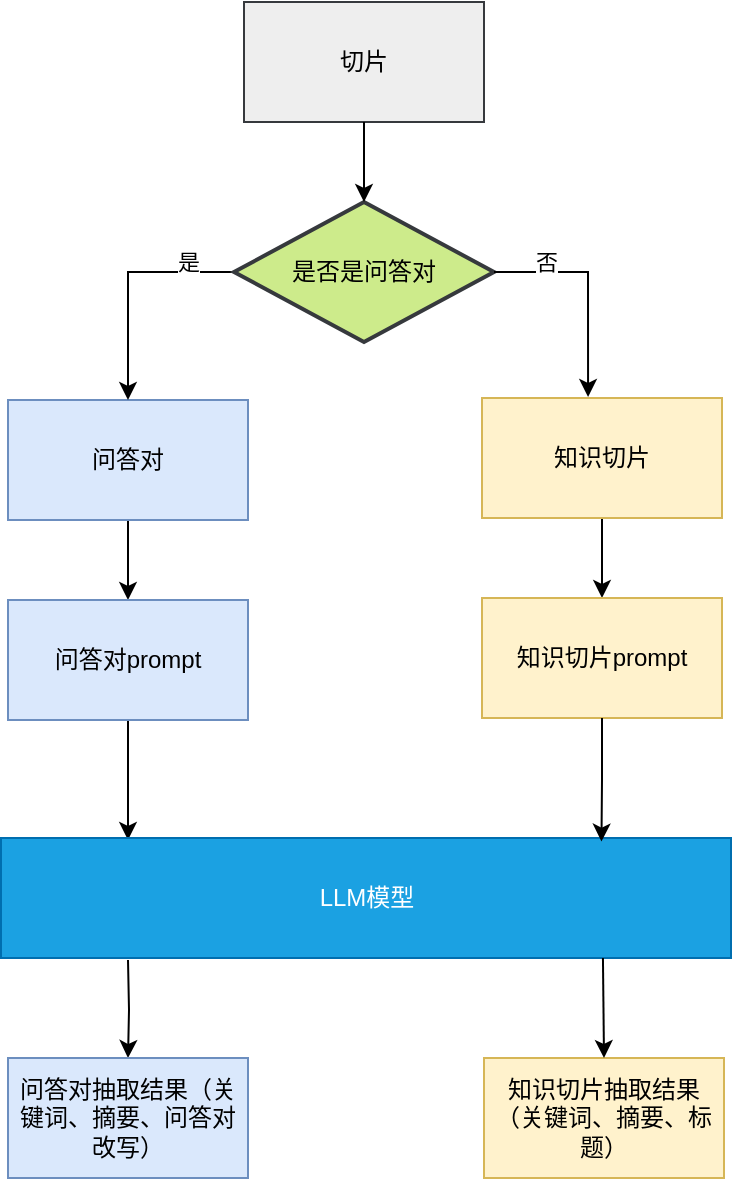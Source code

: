 <mxfile version="24.7.6">
  <diagram name="第 1 页" id="W50Me2v17_l9F1Rr8tnI">
    <mxGraphModel dx="1253" dy="679" grid="1" gridSize="10" guides="1" tooltips="1" connect="1" arrows="1" fold="1" page="1" pageScale="1" pageWidth="827" pageHeight="1169" math="0" shadow="0">
      <root>
        <mxCell id="0" />
        <mxCell id="1" parent="0" />
        <mxCell id="HrH9pXLMxQuW8AQuO76U-1" value="切片" style="rounded=0;whiteSpace=wrap;html=1;fillColor=#eeeeee;strokeColor=#36393d;" vertex="1" parent="1">
          <mxGeometry x="330" y="40" width="120" height="60" as="geometry" />
        </mxCell>
        <mxCell id="HrH9pXLMxQuW8AQuO76U-10" style="edgeStyle=orthogonalEdgeStyle;rounded=0;orthogonalLoop=1;jettySize=auto;html=1;exitX=0.5;exitY=1;exitDx=0;exitDy=0;entryX=0.5;entryY=0;entryDx=0;entryDy=0;" edge="1" parent="1" source="HrH9pXLMxQuW8AQuO76U-2" target="HrH9pXLMxQuW8AQuO76U-7">
          <mxGeometry relative="1" as="geometry" />
        </mxCell>
        <mxCell id="HrH9pXLMxQuW8AQuO76U-2" value="问答对" style="rounded=0;whiteSpace=wrap;html=1;fillColor=#dae8fc;strokeColor=#6c8ebf;" vertex="1" parent="1">
          <mxGeometry x="212" y="239" width="120" height="60" as="geometry" />
        </mxCell>
        <mxCell id="HrH9pXLMxQuW8AQuO76U-12" style="edgeStyle=orthogonalEdgeStyle;rounded=0;orthogonalLoop=1;jettySize=auto;html=1;exitX=0.5;exitY=1;exitDx=0;exitDy=0;entryX=0.5;entryY=0;entryDx=0;entryDy=0;" edge="1" parent="1" source="HrH9pXLMxQuW8AQuO76U-3" target="HrH9pXLMxQuW8AQuO76U-8">
          <mxGeometry relative="1" as="geometry" />
        </mxCell>
        <mxCell id="HrH9pXLMxQuW8AQuO76U-3" value="知识切片" style="rounded=0;whiteSpace=wrap;html=1;fillColor=#fff2cc;strokeColor=#d6b656;" vertex="1" parent="1">
          <mxGeometry x="449" y="238" width="120" height="60" as="geometry" />
        </mxCell>
        <mxCell id="HrH9pXLMxQuW8AQuO76U-11" style="edgeStyle=orthogonalEdgeStyle;rounded=0;orthogonalLoop=1;jettySize=auto;html=1;exitX=0.5;exitY=1;exitDx=0;exitDy=0;entryX=0.5;entryY=0;entryDx=0;entryDy=0;" edge="1" parent="1" source="HrH9pXLMxQuW8AQuO76U-7">
          <mxGeometry relative="1" as="geometry">
            <mxPoint x="272" y="459" as="targetPoint" />
          </mxGeometry>
        </mxCell>
        <mxCell id="HrH9pXLMxQuW8AQuO76U-7" value="问答对prompt" style="rounded=0;whiteSpace=wrap;html=1;fillColor=#dae8fc;strokeColor=#6c8ebf;" vertex="1" parent="1">
          <mxGeometry x="212" y="339" width="120" height="60" as="geometry" />
        </mxCell>
        <mxCell id="HrH9pXLMxQuW8AQuO76U-8" value="知识切片prompt" style="rounded=0;whiteSpace=wrap;html=1;fillColor=#fff2cc;strokeColor=#d6b656;" vertex="1" parent="1">
          <mxGeometry x="449" y="338" width="120" height="60" as="geometry" />
        </mxCell>
        <mxCell id="HrH9pXLMxQuW8AQuO76U-17" style="edgeStyle=orthogonalEdgeStyle;rounded=0;orthogonalLoop=1;jettySize=auto;html=1;exitX=0.5;exitY=1;exitDx=0;exitDy=0;entryX=0.5;entryY=0;entryDx=0;entryDy=0;" edge="1" parent="1" target="HrH9pXLMxQuW8AQuO76U-15">
          <mxGeometry relative="1" as="geometry">
            <mxPoint x="272" y="519.0" as="sourcePoint" />
          </mxGeometry>
        </mxCell>
        <mxCell id="HrH9pXLMxQuW8AQuO76U-15" value="问答对抽取结果（关键词、摘要、问答对改写）" style="rounded=0;whiteSpace=wrap;html=1;fillColor=#dae8fc;strokeColor=#6c8ebf;" vertex="1" parent="1">
          <mxGeometry x="212" y="568" width="120" height="60" as="geometry" />
        </mxCell>
        <mxCell id="HrH9pXLMxQuW8AQuO76U-16" value="知识切片抽取结果（关键词、摘要、标题）" style="rounded=0;whiteSpace=wrap;html=1;fillColor=#fff2cc;strokeColor=#d6b656;" vertex="1" parent="1">
          <mxGeometry x="450" y="568" width="120" height="60" as="geometry" />
        </mxCell>
        <mxCell id="HrH9pXLMxQuW8AQuO76U-20" value="LLM模型" style="rounded=0;whiteSpace=wrap;html=1;fillColor=#1ba1e2;fontColor=#ffffff;strokeColor=#006EAF;" vertex="1" parent="1">
          <mxGeometry x="208.5" y="458" width="365" height="60" as="geometry" />
        </mxCell>
        <mxCell id="HrH9pXLMxQuW8AQuO76U-25" style="edgeStyle=orthogonalEdgeStyle;rounded=0;orthogonalLoop=1;jettySize=auto;html=1;exitX=0;exitY=0.5;exitDx=0;exitDy=0;exitPerimeter=0;entryX=0.5;entryY=0;entryDx=0;entryDy=0;" edge="1" parent="1" source="HrH9pXLMxQuW8AQuO76U-23" target="HrH9pXLMxQuW8AQuO76U-2">
          <mxGeometry relative="1" as="geometry" />
        </mxCell>
        <mxCell id="HrH9pXLMxQuW8AQuO76U-26" value="是" style="edgeLabel;html=1;align=center;verticalAlign=middle;resizable=0;points=[];" vertex="1" connectable="0" parent="HrH9pXLMxQuW8AQuO76U-25">
          <mxGeometry x="-0.321" y="-3" relative="1" as="geometry">
            <mxPoint x="16" y="-2" as="offset" />
          </mxGeometry>
        </mxCell>
        <mxCell id="HrH9pXLMxQuW8AQuO76U-23" value="是否是问答对" style="strokeWidth=2;html=1;shape=mxgraph.flowchart.decision;whiteSpace=wrap;fillColor=#cdeb8b;strokeColor=#36393d;" vertex="1" parent="1">
          <mxGeometry x="325" y="140" width="130" height="70" as="geometry" />
        </mxCell>
        <mxCell id="HrH9pXLMxQuW8AQuO76U-24" style="edgeStyle=orthogonalEdgeStyle;rounded=0;orthogonalLoop=1;jettySize=auto;html=1;exitX=0.5;exitY=1;exitDx=0;exitDy=0;entryX=0.5;entryY=0;entryDx=0;entryDy=0;entryPerimeter=0;" edge="1" parent="1" source="HrH9pXLMxQuW8AQuO76U-1" target="HrH9pXLMxQuW8AQuO76U-23">
          <mxGeometry relative="1" as="geometry" />
        </mxCell>
        <mxCell id="HrH9pXLMxQuW8AQuO76U-34" style="edgeStyle=orthogonalEdgeStyle;rounded=0;orthogonalLoop=1;jettySize=auto;html=1;exitX=0.5;exitY=1;exitDx=0;exitDy=0;entryX=0.839;entryY=0.03;entryDx=0;entryDy=0;entryPerimeter=0;" edge="1" parent="1" source="HrH9pXLMxQuW8AQuO76U-8">
          <mxGeometry relative="1" as="geometry">
            <mxPoint x="508.735" y="459.8" as="targetPoint" />
          </mxGeometry>
        </mxCell>
        <mxCell id="HrH9pXLMxQuW8AQuO76U-35" style="edgeStyle=orthogonalEdgeStyle;rounded=0;orthogonalLoop=1;jettySize=auto;html=1;exitX=0.5;exitY=1;exitDx=0;exitDy=0;entryX=0.5;entryY=0;entryDx=0;entryDy=0;" edge="1" parent="1" target="HrH9pXLMxQuW8AQuO76U-16">
          <mxGeometry relative="1" as="geometry">
            <mxPoint x="509.47" y="518" as="sourcePoint" />
            <mxPoint x="509.47" y="580" as="targetPoint" />
          </mxGeometry>
        </mxCell>
        <mxCell id="HrH9pXLMxQuW8AQuO76U-36" style="edgeStyle=orthogonalEdgeStyle;rounded=0;orthogonalLoop=1;jettySize=auto;html=1;exitX=1;exitY=0.5;exitDx=0;exitDy=0;exitPerimeter=0;entryX=0.442;entryY=-0.009;entryDx=0;entryDy=0;entryPerimeter=0;" edge="1" parent="1" source="HrH9pXLMxQuW8AQuO76U-23" target="HrH9pXLMxQuW8AQuO76U-3">
          <mxGeometry relative="1" as="geometry" />
        </mxCell>
        <mxCell id="HrH9pXLMxQuW8AQuO76U-37" value="否" style="edgeLabel;html=1;align=center;verticalAlign=middle;resizable=0;points=[];" vertex="1" connectable="0" parent="HrH9pXLMxQuW8AQuO76U-36">
          <mxGeometry x="-0.521" y="-1" relative="1" as="geometry">
            <mxPoint y="-6" as="offset" />
          </mxGeometry>
        </mxCell>
      </root>
    </mxGraphModel>
  </diagram>
</mxfile>
